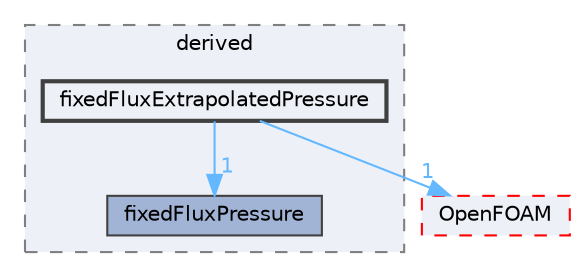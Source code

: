 digraph "src/finiteVolume/fields/fvPatchFields/derived/fixedFluxExtrapolatedPressure"
{
 // LATEX_PDF_SIZE
  bgcolor="transparent";
  edge [fontname=Helvetica,fontsize=10,labelfontname=Helvetica,labelfontsize=10];
  node [fontname=Helvetica,fontsize=10,shape=box,height=0.2,width=0.4];
  compound=true
  subgraph clusterdir_ece9aa6b5af9a7776a75b0c1993b0910 {
    graph [ bgcolor="#edf0f7", pencolor="grey50", label="derived", fontname=Helvetica,fontsize=10 style="filled,dashed", URL="dir_ece9aa6b5af9a7776a75b0c1993b0910.html",tooltip=""]
  dir_9628683767e4198f95f0fd95a6534c92 [label="fixedFluxPressure", fillcolor="#a2b4d6", color="grey25", style="filled", URL="dir_9628683767e4198f95f0fd95a6534c92.html",tooltip=""];
  dir_0f35839d7e6bda5106d8c3bd2fba2d0a [label="fixedFluxExtrapolatedPressure", fillcolor="#edf0f7", color="grey25", style="filled,bold", URL="dir_0f35839d7e6bda5106d8c3bd2fba2d0a.html",tooltip=""];
  }
  dir_c5473ff19b20e6ec4dfe5c310b3778a8 [label="OpenFOAM", fillcolor="#edf0f7", color="red", style="filled,dashed", URL="dir_c5473ff19b20e6ec4dfe5c310b3778a8.html",tooltip=""];
  dir_0f35839d7e6bda5106d8c3bd2fba2d0a->dir_9628683767e4198f95f0fd95a6534c92 [headlabel="1", labeldistance=1.5 headhref="dir_001401_001402.html" href="dir_001401_001402.html" color="steelblue1" fontcolor="steelblue1"];
  dir_0f35839d7e6bda5106d8c3bd2fba2d0a->dir_c5473ff19b20e6ec4dfe5c310b3778a8 [headlabel="1", labeldistance=1.5 headhref="dir_001401_002695.html" href="dir_001401_002695.html" color="steelblue1" fontcolor="steelblue1"];
}
